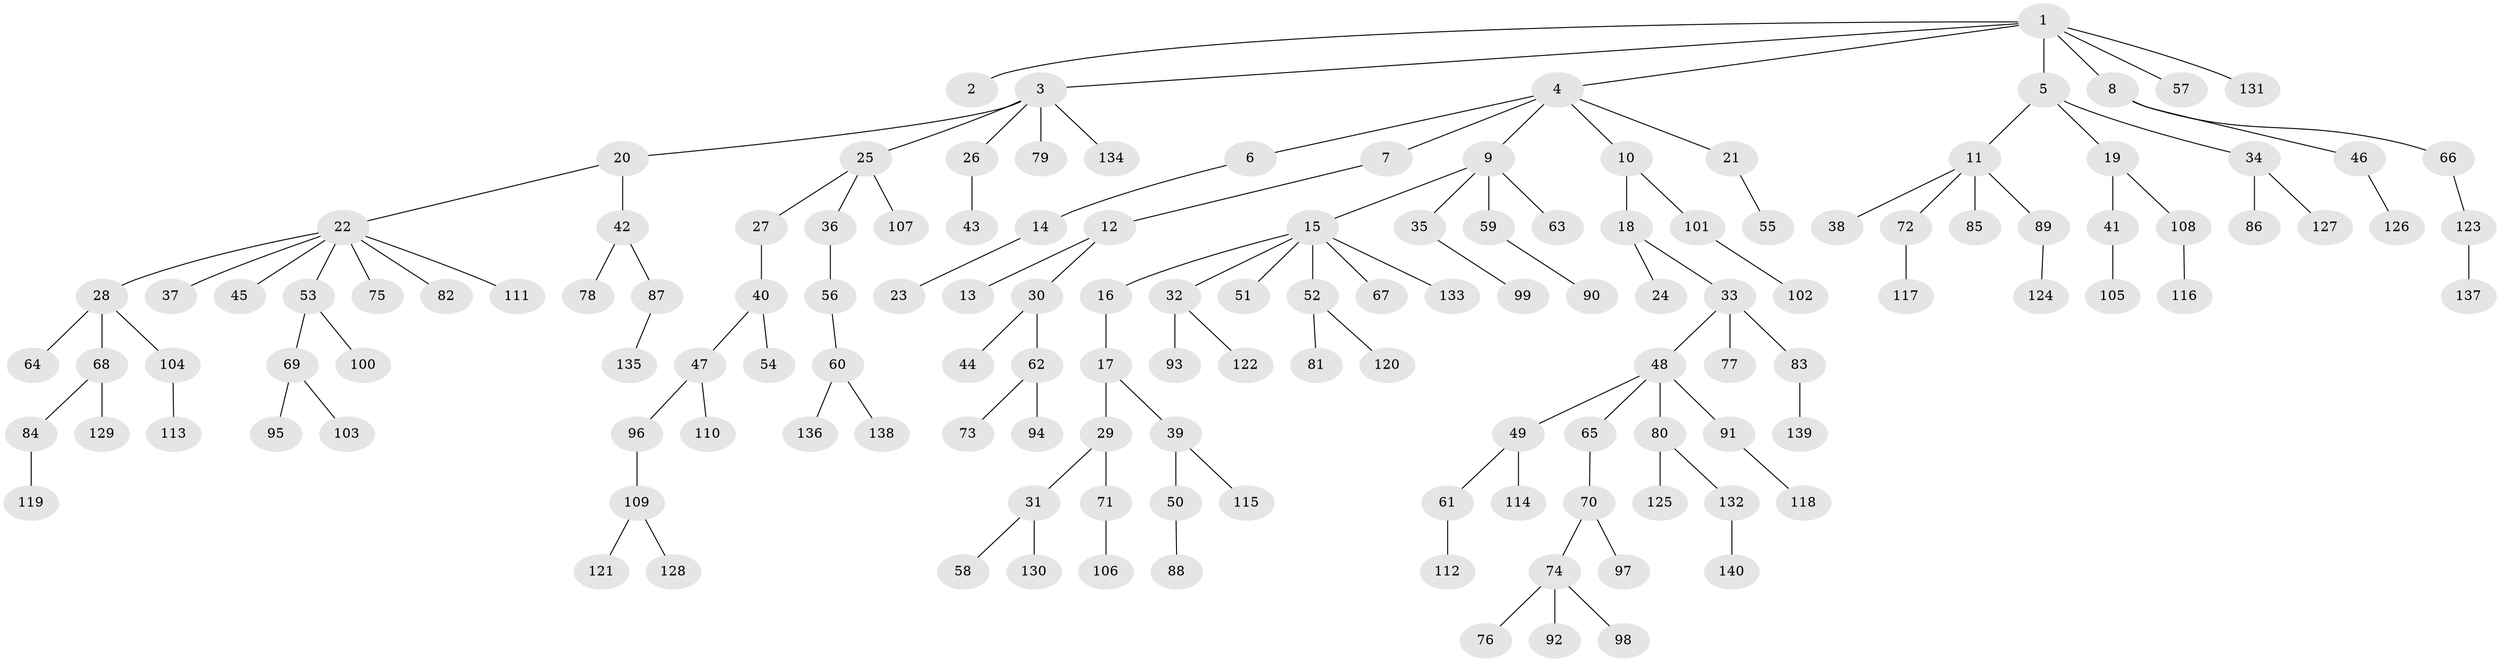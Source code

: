 // Generated by graph-tools (version 1.1) at 2025/15/03/09/25 04:15:33]
// undirected, 140 vertices, 139 edges
graph export_dot {
graph [start="1"]
  node [color=gray90,style=filled];
  1;
  2;
  3;
  4;
  5;
  6;
  7;
  8;
  9;
  10;
  11;
  12;
  13;
  14;
  15;
  16;
  17;
  18;
  19;
  20;
  21;
  22;
  23;
  24;
  25;
  26;
  27;
  28;
  29;
  30;
  31;
  32;
  33;
  34;
  35;
  36;
  37;
  38;
  39;
  40;
  41;
  42;
  43;
  44;
  45;
  46;
  47;
  48;
  49;
  50;
  51;
  52;
  53;
  54;
  55;
  56;
  57;
  58;
  59;
  60;
  61;
  62;
  63;
  64;
  65;
  66;
  67;
  68;
  69;
  70;
  71;
  72;
  73;
  74;
  75;
  76;
  77;
  78;
  79;
  80;
  81;
  82;
  83;
  84;
  85;
  86;
  87;
  88;
  89;
  90;
  91;
  92;
  93;
  94;
  95;
  96;
  97;
  98;
  99;
  100;
  101;
  102;
  103;
  104;
  105;
  106;
  107;
  108;
  109;
  110;
  111;
  112;
  113;
  114;
  115;
  116;
  117;
  118;
  119;
  120;
  121;
  122;
  123;
  124;
  125;
  126;
  127;
  128;
  129;
  130;
  131;
  132;
  133;
  134;
  135;
  136;
  137;
  138;
  139;
  140;
  1 -- 2;
  1 -- 3;
  1 -- 4;
  1 -- 5;
  1 -- 8;
  1 -- 57;
  1 -- 131;
  3 -- 20;
  3 -- 25;
  3 -- 26;
  3 -- 79;
  3 -- 134;
  4 -- 6;
  4 -- 7;
  4 -- 9;
  4 -- 10;
  4 -- 21;
  5 -- 11;
  5 -- 19;
  5 -- 34;
  6 -- 14;
  7 -- 12;
  8 -- 46;
  8 -- 66;
  9 -- 15;
  9 -- 35;
  9 -- 59;
  9 -- 63;
  10 -- 18;
  10 -- 101;
  11 -- 38;
  11 -- 72;
  11 -- 85;
  11 -- 89;
  12 -- 13;
  12 -- 30;
  14 -- 23;
  15 -- 16;
  15 -- 32;
  15 -- 51;
  15 -- 52;
  15 -- 67;
  15 -- 133;
  16 -- 17;
  17 -- 29;
  17 -- 39;
  18 -- 24;
  18 -- 33;
  19 -- 41;
  19 -- 108;
  20 -- 22;
  20 -- 42;
  21 -- 55;
  22 -- 28;
  22 -- 37;
  22 -- 45;
  22 -- 53;
  22 -- 75;
  22 -- 82;
  22 -- 111;
  25 -- 27;
  25 -- 36;
  25 -- 107;
  26 -- 43;
  27 -- 40;
  28 -- 64;
  28 -- 68;
  28 -- 104;
  29 -- 31;
  29 -- 71;
  30 -- 44;
  30 -- 62;
  31 -- 58;
  31 -- 130;
  32 -- 93;
  32 -- 122;
  33 -- 48;
  33 -- 77;
  33 -- 83;
  34 -- 86;
  34 -- 127;
  35 -- 99;
  36 -- 56;
  39 -- 50;
  39 -- 115;
  40 -- 47;
  40 -- 54;
  41 -- 105;
  42 -- 78;
  42 -- 87;
  46 -- 126;
  47 -- 96;
  47 -- 110;
  48 -- 49;
  48 -- 65;
  48 -- 80;
  48 -- 91;
  49 -- 61;
  49 -- 114;
  50 -- 88;
  52 -- 81;
  52 -- 120;
  53 -- 69;
  53 -- 100;
  56 -- 60;
  59 -- 90;
  60 -- 136;
  60 -- 138;
  61 -- 112;
  62 -- 73;
  62 -- 94;
  65 -- 70;
  66 -- 123;
  68 -- 84;
  68 -- 129;
  69 -- 95;
  69 -- 103;
  70 -- 74;
  70 -- 97;
  71 -- 106;
  72 -- 117;
  74 -- 76;
  74 -- 92;
  74 -- 98;
  80 -- 125;
  80 -- 132;
  83 -- 139;
  84 -- 119;
  87 -- 135;
  89 -- 124;
  91 -- 118;
  96 -- 109;
  101 -- 102;
  104 -- 113;
  108 -- 116;
  109 -- 121;
  109 -- 128;
  123 -- 137;
  132 -- 140;
}
